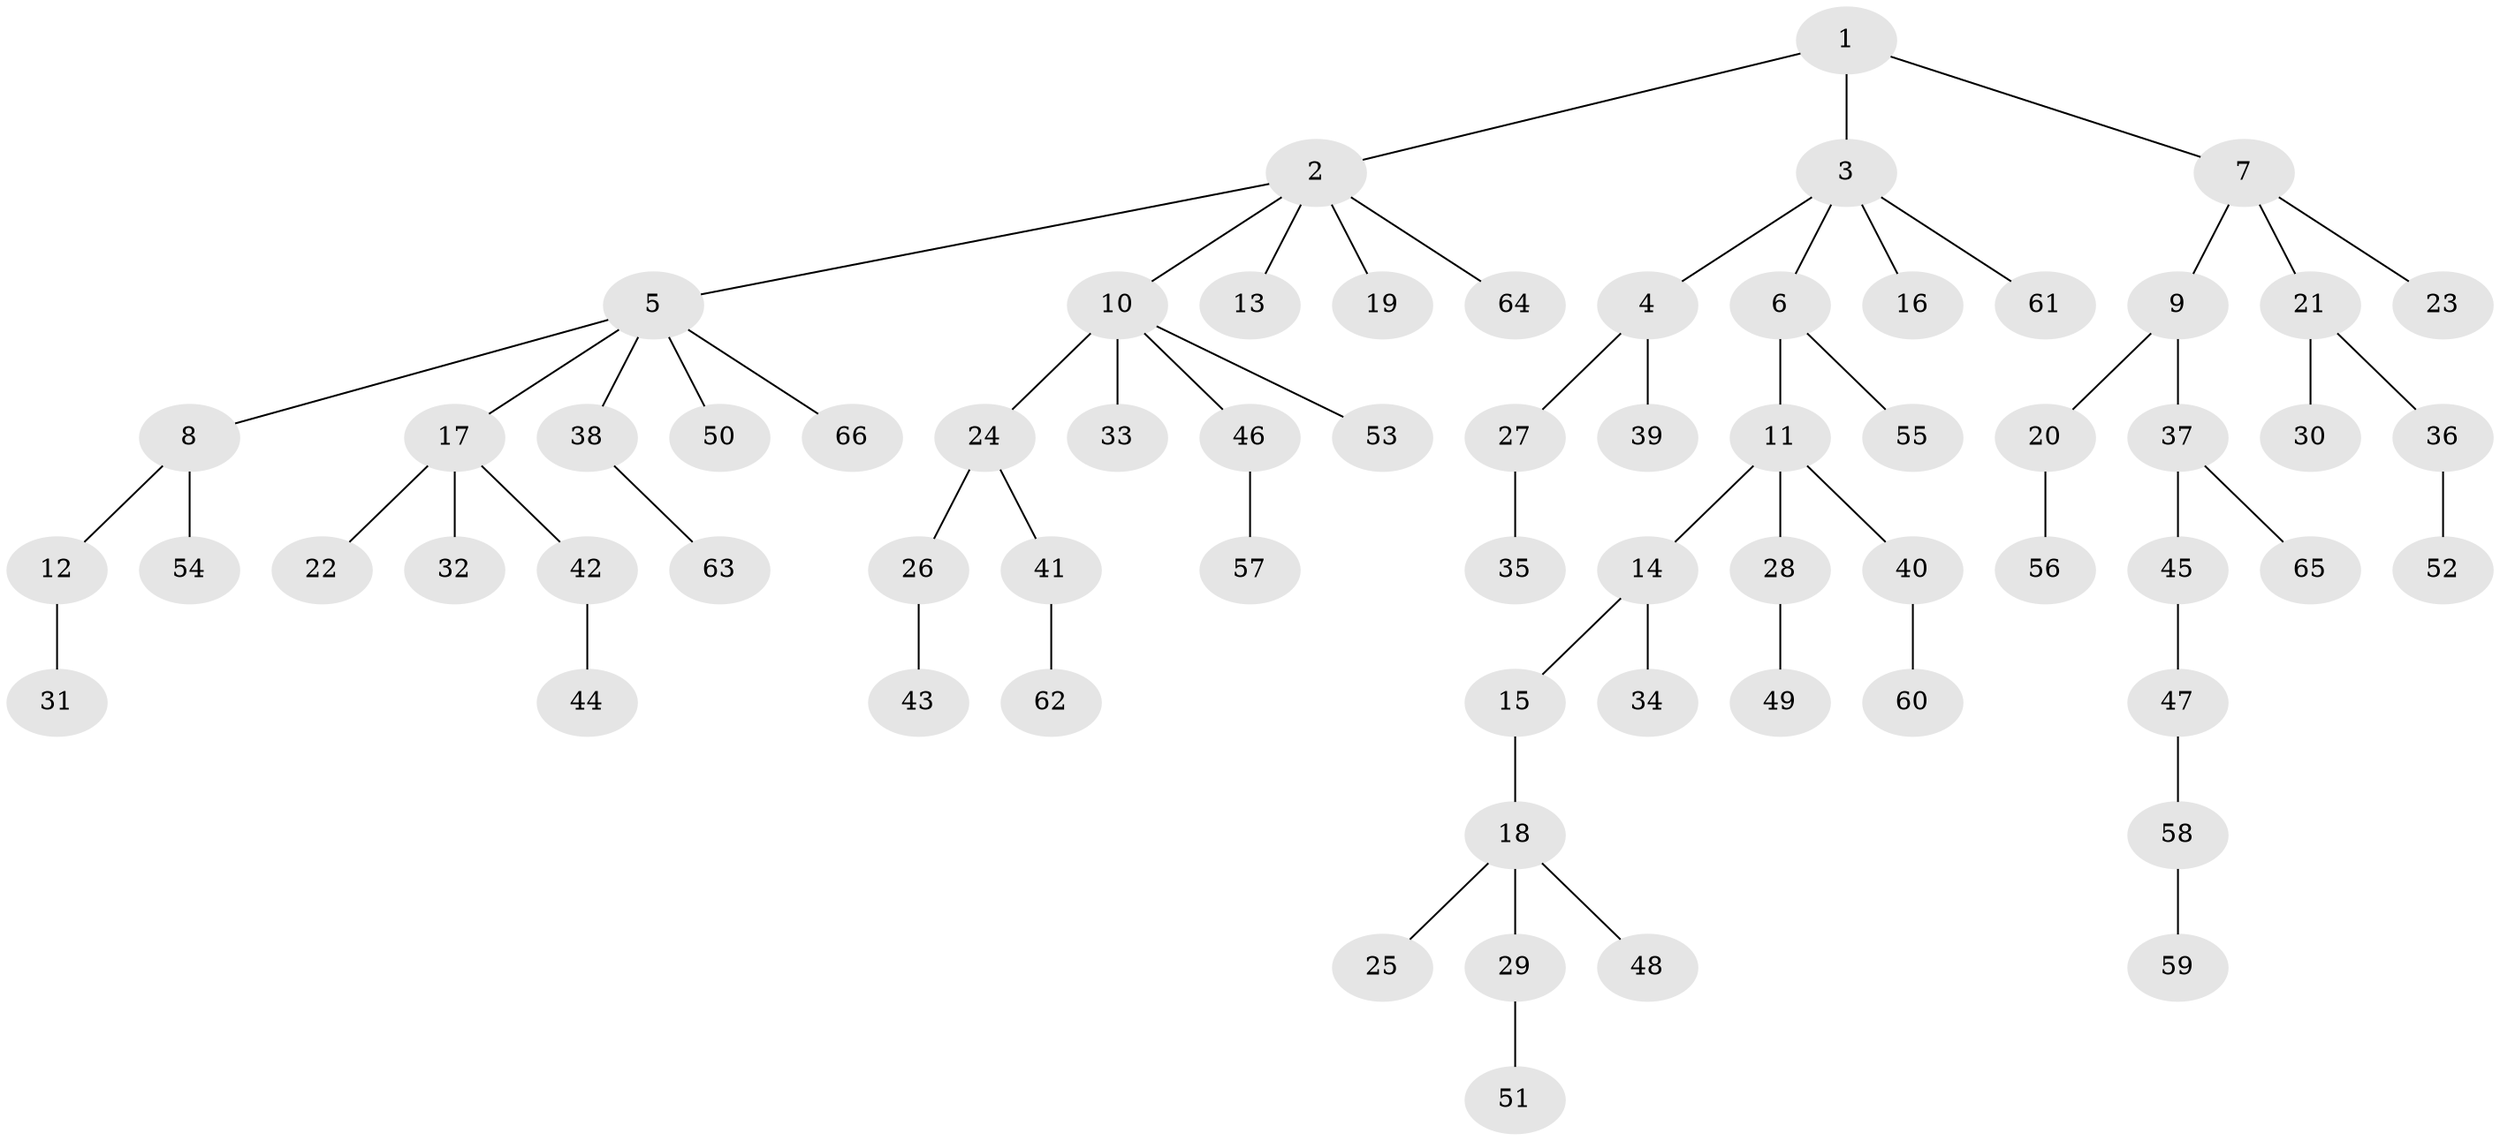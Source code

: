 // Generated by graph-tools (version 1.1) at 2025/53/03/09/25 04:53:44]
// undirected, 66 vertices, 65 edges
graph export_dot {
graph [start="1"]
  node [color=gray90,style=filled];
  1;
  2;
  3;
  4;
  5;
  6;
  7;
  8;
  9;
  10;
  11;
  12;
  13;
  14;
  15;
  16;
  17;
  18;
  19;
  20;
  21;
  22;
  23;
  24;
  25;
  26;
  27;
  28;
  29;
  30;
  31;
  32;
  33;
  34;
  35;
  36;
  37;
  38;
  39;
  40;
  41;
  42;
  43;
  44;
  45;
  46;
  47;
  48;
  49;
  50;
  51;
  52;
  53;
  54;
  55;
  56;
  57;
  58;
  59;
  60;
  61;
  62;
  63;
  64;
  65;
  66;
  1 -- 2;
  1 -- 3;
  1 -- 7;
  2 -- 5;
  2 -- 10;
  2 -- 13;
  2 -- 19;
  2 -- 64;
  3 -- 4;
  3 -- 6;
  3 -- 16;
  3 -- 61;
  4 -- 27;
  4 -- 39;
  5 -- 8;
  5 -- 17;
  5 -- 38;
  5 -- 50;
  5 -- 66;
  6 -- 11;
  6 -- 55;
  7 -- 9;
  7 -- 21;
  7 -- 23;
  8 -- 12;
  8 -- 54;
  9 -- 20;
  9 -- 37;
  10 -- 24;
  10 -- 33;
  10 -- 46;
  10 -- 53;
  11 -- 14;
  11 -- 28;
  11 -- 40;
  12 -- 31;
  14 -- 15;
  14 -- 34;
  15 -- 18;
  17 -- 22;
  17 -- 32;
  17 -- 42;
  18 -- 25;
  18 -- 29;
  18 -- 48;
  20 -- 56;
  21 -- 30;
  21 -- 36;
  24 -- 26;
  24 -- 41;
  26 -- 43;
  27 -- 35;
  28 -- 49;
  29 -- 51;
  36 -- 52;
  37 -- 45;
  37 -- 65;
  38 -- 63;
  40 -- 60;
  41 -- 62;
  42 -- 44;
  45 -- 47;
  46 -- 57;
  47 -- 58;
  58 -- 59;
}
